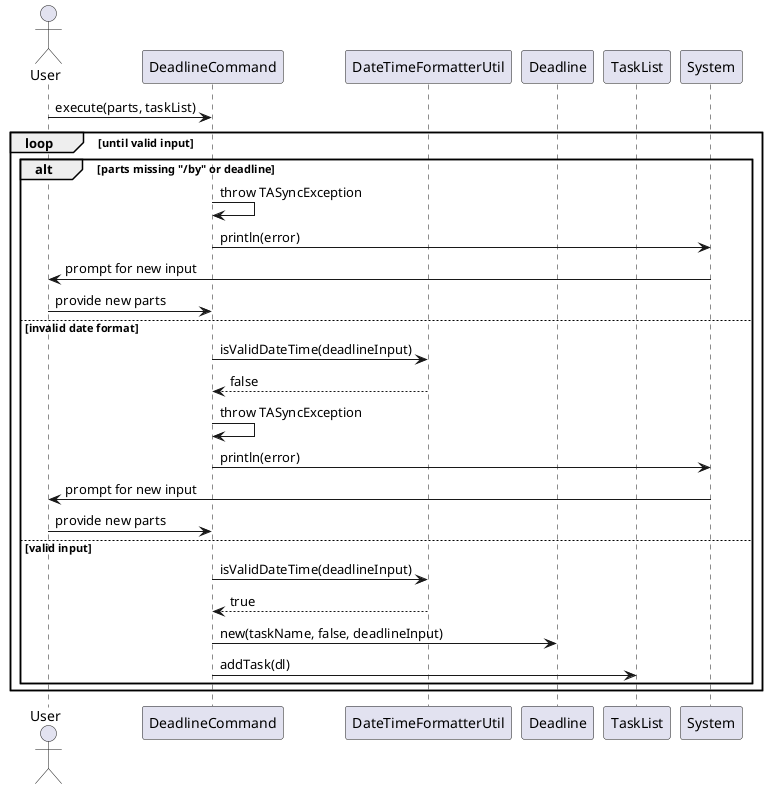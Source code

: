 @startuml
'https://plantuml.com/sequence-diagram

actor User

participant "DeadlineCommand" as DeadlineCmd
participant "DateTimeFormatterUtil" as Formatter
participant "Deadline" as Deadline
participant "TaskList" as TaskList
participant "System" as Console

User -> DeadlineCmd : execute(parts, taskList)

loop until valid input
    alt parts missing "/by" or deadline
        DeadlineCmd -> DeadlineCmd : throw TASyncException
        DeadlineCmd -> Console : println(error)
        Console -> User : prompt for new input
        User -> DeadlineCmd : provide new parts
    else invalid date format
        DeadlineCmd -> Formatter : isValidDateTime(deadlineInput)
        Formatter --> DeadlineCmd : false
        DeadlineCmd -> DeadlineCmd : throw TASyncException
        DeadlineCmd -> Console : println(error)
        Console -> User : prompt for new input
        User -> DeadlineCmd : provide new parts
    else valid input
        DeadlineCmd -> Formatter : isValidDateTime(deadlineInput)
        Formatter --> DeadlineCmd : true
        DeadlineCmd -> Deadline : new(taskName, false, deadlineInput)
        DeadlineCmd -> TaskList : addTask(dl)
    end
end

@enduml